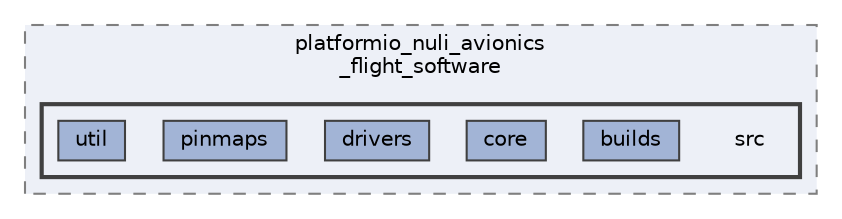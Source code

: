digraph "nuli-avionics-flight-software/platformio_nuli_avionics_flight_software/src"
{
 // LATEX_PDF_SIZE
  bgcolor="transparent";
  edge [fontname=Helvetica,fontsize=10,labelfontname=Helvetica,labelfontsize=10];
  node [fontname=Helvetica,fontsize=10,shape=box,height=0.2,width=0.4];
  compound=true
  subgraph clusterdir_e911f454e46a06d578c1c7cb1b8471a4 {
    graph [ bgcolor="#edf0f7", pencolor="grey50", label="platformio_nuli_avionics\l_flight_software", fontname=Helvetica,fontsize=10 style="filled,dashed", URL="dir_e911f454e46a06d578c1c7cb1b8471a4.html",tooltip=""]
  subgraph clusterdir_b1a3547df3288ce2ff39086b4a8f4fe5 {
    graph [ bgcolor="#edf0f7", pencolor="grey25", label="", fontname=Helvetica,fontsize=10 style="filled,bold", URL="dir_b1a3547df3288ce2ff39086b4a8f4fe5.html",tooltip=""]
    dir_b1a3547df3288ce2ff39086b4a8f4fe5 [shape=plaintext, label="src"];
  dir_adc7eece1559af17646dc75786335560 [label="builds", fillcolor="#a2b4d6", color="grey25", style="filled", URL="dir_adc7eece1559af17646dc75786335560.html",tooltip=""];
  dir_d478c79d787dcbea613bc15b55be0354 [label="core", fillcolor="#a2b4d6", color="grey25", style="filled", URL="dir_d478c79d787dcbea613bc15b55be0354.html",tooltip=""];
  dir_14d67dbe37ada86a49ecc78cef5fd5df [label="drivers", fillcolor="#a2b4d6", color="grey25", style="filled", URL="dir_14d67dbe37ada86a49ecc78cef5fd5df.html",tooltip=""];
  dir_963bb17d90458acae57f81a0729c5bda [label="pinmaps", fillcolor="#a2b4d6", color="grey25", style="filled", URL="dir_963bb17d90458acae57f81a0729c5bda.html",tooltip=""];
  dir_e06ae75ba70f1e47efb3626820681971 [label="util", fillcolor="#a2b4d6", color="grey25", style="filled", URL="dir_e06ae75ba70f1e47efb3626820681971.html",tooltip=""];
  }
  }
}
